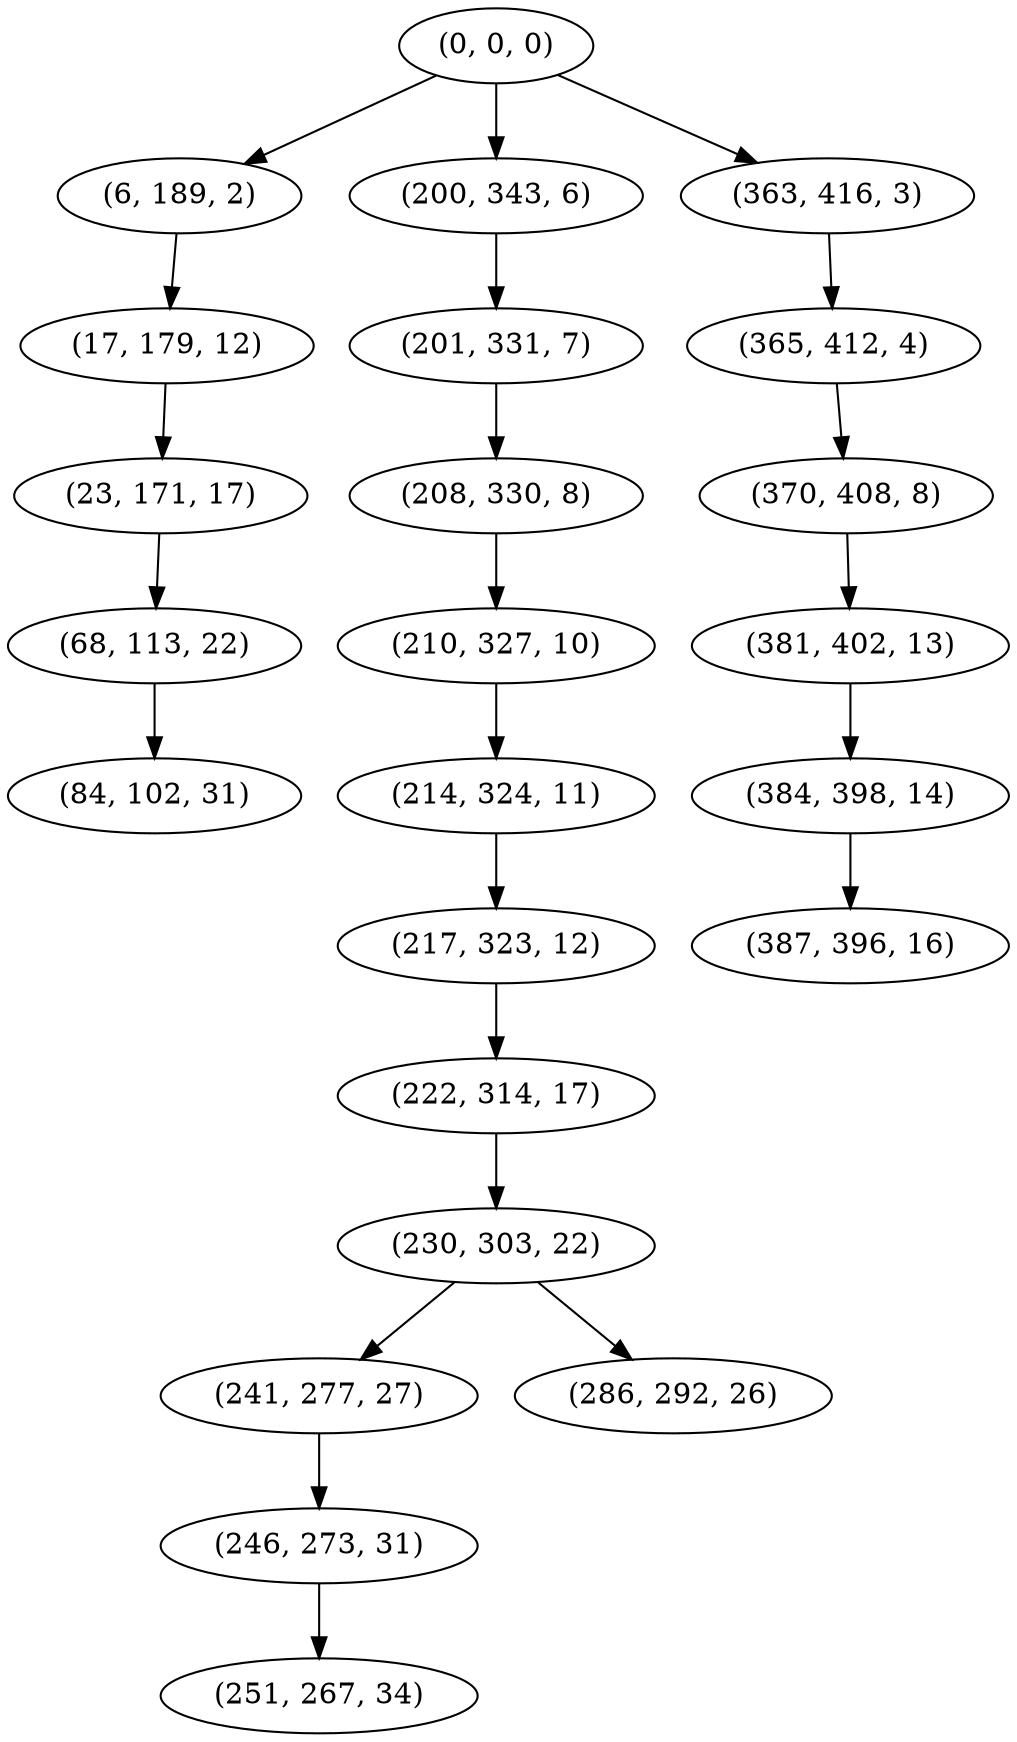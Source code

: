 digraph tree {
    "(0, 0, 0)";
    "(6, 189, 2)";
    "(17, 179, 12)";
    "(23, 171, 17)";
    "(68, 113, 22)";
    "(84, 102, 31)";
    "(200, 343, 6)";
    "(201, 331, 7)";
    "(208, 330, 8)";
    "(210, 327, 10)";
    "(214, 324, 11)";
    "(217, 323, 12)";
    "(222, 314, 17)";
    "(230, 303, 22)";
    "(241, 277, 27)";
    "(246, 273, 31)";
    "(251, 267, 34)";
    "(286, 292, 26)";
    "(363, 416, 3)";
    "(365, 412, 4)";
    "(370, 408, 8)";
    "(381, 402, 13)";
    "(384, 398, 14)";
    "(387, 396, 16)";
    "(0, 0, 0)" -> "(6, 189, 2)";
    "(0, 0, 0)" -> "(200, 343, 6)";
    "(0, 0, 0)" -> "(363, 416, 3)";
    "(6, 189, 2)" -> "(17, 179, 12)";
    "(17, 179, 12)" -> "(23, 171, 17)";
    "(23, 171, 17)" -> "(68, 113, 22)";
    "(68, 113, 22)" -> "(84, 102, 31)";
    "(200, 343, 6)" -> "(201, 331, 7)";
    "(201, 331, 7)" -> "(208, 330, 8)";
    "(208, 330, 8)" -> "(210, 327, 10)";
    "(210, 327, 10)" -> "(214, 324, 11)";
    "(214, 324, 11)" -> "(217, 323, 12)";
    "(217, 323, 12)" -> "(222, 314, 17)";
    "(222, 314, 17)" -> "(230, 303, 22)";
    "(230, 303, 22)" -> "(241, 277, 27)";
    "(230, 303, 22)" -> "(286, 292, 26)";
    "(241, 277, 27)" -> "(246, 273, 31)";
    "(246, 273, 31)" -> "(251, 267, 34)";
    "(363, 416, 3)" -> "(365, 412, 4)";
    "(365, 412, 4)" -> "(370, 408, 8)";
    "(370, 408, 8)" -> "(381, 402, 13)";
    "(381, 402, 13)" -> "(384, 398, 14)";
    "(384, 398, 14)" -> "(387, 396, 16)";
}
